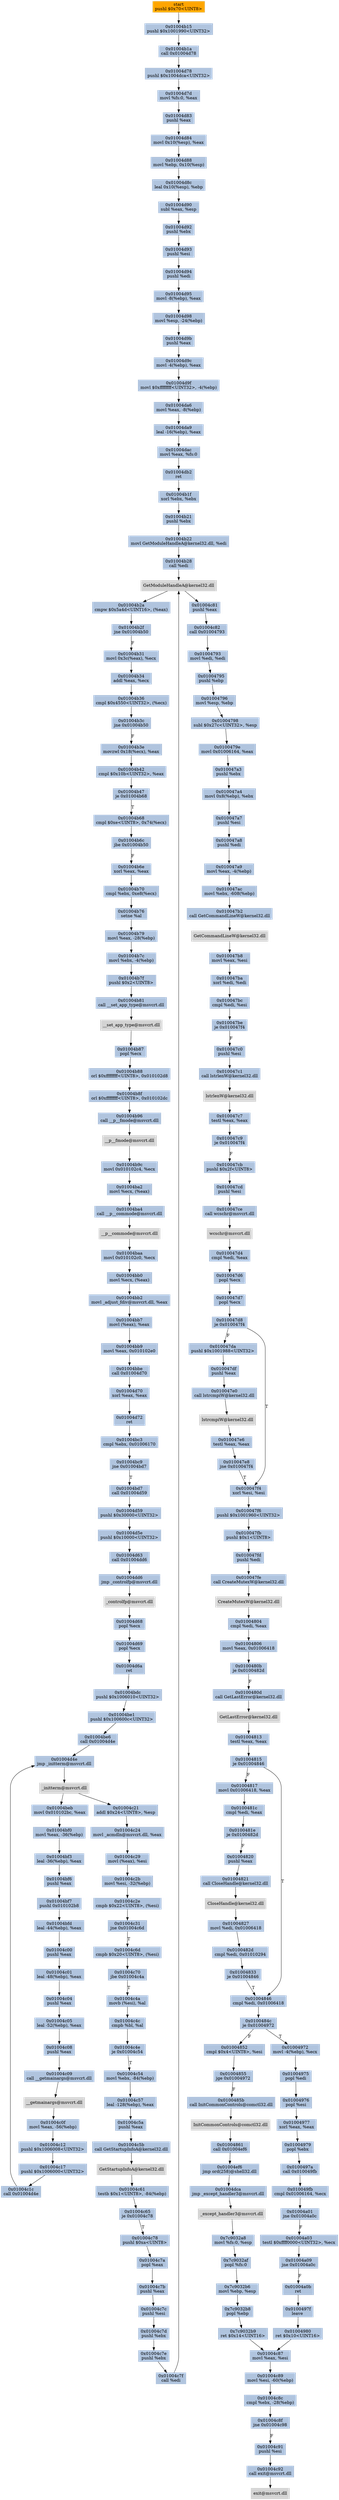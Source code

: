 digraph G {
node[shape=rectangle,style=filled,fillcolor=lightsteelblue,color=lightsteelblue]
bgcolor="transparent"
a0x01004b13pushl_0x70UINT8[label="start\npushl $0x70<UINT8>",color="lightgrey",fillcolor="orange"];
a0x01004b15pushl_0x1001990UINT32[label="0x01004b15\npushl $0x1001990<UINT32>"];
a0x01004b1acall_0x01004d78[label="0x01004b1a\ncall 0x01004d78"];
a0x01004d78pushl_0x1004dcaUINT32[label="0x01004d78\npushl $0x1004dca<UINT32>"];
a0x01004d7dmovl_fs_0_eax[label="0x01004d7d\nmovl %fs:0, %eax"];
a0x01004d83pushl_eax[label="0x01004d83\npushl %eax"];
a0x01004d84movl_0x10esp__eax[label="0x01004d84\nmovl 0x10(%esp), %eax"];
a0x01004d88movl_ebp_0x10esp_[label="0x01004d88\nmovl %ebp, 0x10(%esp)"];
a0x01004d8cleal_0x10esp__ebp[label="0x01004d8c\nleal 0x10(%esp), %ebp"];
a0x01004d90subl_eax_esp[label="0x01004d90\nsubl %eax, %esp"];
a0x01004d92pushl_ebx[label="0x01004d92\npushl %ebx"];
a0x01004d93pushl_esi[label="0x01004d93\npushl %esi"];
a0x01004d94pushl_edi[label="0x01004d94\npushl %edi"];
a0x01004d95movl__8ebp__eax[label="0x01004d95\nmovl -8(%ebp), %eax"];
a0x01004d98movl_esp__24ebp_[label="0x01004d98\nmovl %esp, -24(%ebp)"];
a0x01004d9bpushl_eax[label="0x01004d9b\npushl %eax"];
a0x01004d9cmovl__4ebp__eax[label="0x01004d9c\nmovl -4(%ebp), %eax"];
a0x01004d9fmovl_0xffffffffUINT32__4ebp_[label="0x01004d9f\nmovl $0xffffffff<UINT32>, -4(%ebp)"];
a0x01004da6movl_eax__8ebp_[label="0x01004da6\nmovl %eax, -8(%ebp)"];
a0x01004da9leal__16ebp__eax[label="0x01004da9\nleal -16(%ebp), %eax"];
a0x01004dacmovl_eax_fs_0[label="0x01004dac\nmovl %eax, %fs:0"];
a0x01004db2ret[label="0x01004db2\nret"];
a0x01004b1fxorl_ebx_ebx[label="0x01004b1f\nxorl %ebx, %ebx"];
a0x01004b21pushl_ebx[label="0x01004b21\npushl %ebx"];
a0x01004b22movl_GetModuleHandleA_kernel32_dll_edi[label="0x01004b22\nmovl GetModuleHandleA@kernel32.dll, %edi"];
a0x01004b28call_edi[label="0x01004b28\ncall %edi"];
GetModuleHandleA_kernel32_dll[label="GetModuleHandleA@kernel32.dll",color="lightgrey",fillcolor="lightgrey"];
a0x01004b2acmpw_0x5a4dUINT16_eax_[label="0x01004b2a\ncmpw $0x5a4d<UINT16>, (%eax)"];
a0x01004b2fjne_0x01004b50[label="0x01004b2f\njne 0x01004b50"];
a0x01004b31movl_0x3ceax__ecx[label="0x01004b31\nmovl 0x3c(%eax), %ecx"];
a0x01004b34addl_eax_ecx[label="0x01004b34\naddl %eax, %ecx"];
a0x01004b36cmpl_0x4550UINT32_ecx_[label="0x01004b36\ncmpl $0x4550<UINT32>, (%ecx)"];
a0x01004b3cjne_0x01004b50[label="0x01004b3c\njne 0x01004b50"];
a0x01004b3emovzwl_0x18ecx__eax[label="0x01004b3e\nmovzwl 0x18(%ecx), %eax"];
a0x01004b42cmpl_0x10bUINT32_eax[label="0x01004b42\ncmpl $0x10b<UINT32>, %eax"];
a0x01004b47je_0x01004b68[label="0x01004b47\nje 0x01004b68"];
a0x01004b68cmpl_0xeUINT8_0x74ecx_[label="0x01004b68\ncmpl $0xe<UINT8>, 0x74(%ecx)"];
a0x01004b6cjbe_0x01004b50[label="0x01004b6c\njbe 0x01004b50"];
a0x01004b6exorl_eax_eax[label="0x01004b6e\nxorl %eax, %eax"];
a0x01004b70cmpl_ebx_0xe8ecx_[label="0x01004b70\ncmpl %ebx, 0xe8(%ecx)"];
a0x01004b76setne_al[label="0x01004b76\nsetne %al"];
a0x01004b79movl_eax__28ebp_[label="0x01004b79\nmovl %eax, -28(%ebp)"];
a0x01004b7cmovl_ebx__4ebp_[label="0x01004b7c\nmovl %ebx, -4(%ebp)"];
a0x01004b7fpushl_0x2UINT8[label="0x01004b7f\npushl $0x2<UINT8>"];
a0x01004b81call___set_app_type_msvcrt_dll[label="0x01004b81\ncall __set_app_type@msvcrt.dll"];
a__set_app_type_msvcrt_dll[label="__set_app_type@msvcrt.dll",color="lightgrey",fillcolor="lightgrey"];
a0x01004b87popl_ecx[label="0x01004b87\npopl %ecx"];
a0x01004b88orl_0xffffffffUINT8_0x010102d8[label="0x01004b88\norl $0xffffffff<UINT8>, 0x010102d8"];
a0x01004b8forl_0xffffffffUINT8_0x010102dc[label="0x01004b8f\norl $0xffffffff<UINT8>, 0x010102dc"];
a0x01004b96call___p__fmode_msvcrt_dll[label="0x01004b96\ncall __p__fmode@msvcrt.dll"];
a__p__fmode_msvcrt_dll[label="__p__fmode@msvcrt.dll",color="lightgrey",fillcolor="lightgrey"];
a0x01004b9cmovl_0x010102c4_ecx[label="0x01004b9c\nmovl 0x010102c4, %ecx"];
a0x01004ba2movl_ecx_eax_[label="0x01004ba2\nmovl %ecx, (%eax)"];
a0x01004ba4call___p__commode_msvcrt_dll[label="0x01004ba4\ncall __p__commode@msvcrt.dll"];
a__p__commode_msvcrt_dll[label="__p__commode@msvcrt.dll",color="lightgrey",fillcolor="lightgrey"];
a0x01004baamovl_0x010102c0_ecx[label="0x01004baa\nmovl 0x010102c0, %ecx"];
a0x01004bb0movl_ecx_eax_[label="0x01004bb0\nmovl %ecx, (%eax)"];
a0x01004bb2movl__adjust_fdiv_msvcrt_dll_eax[label="0x01004bb2\nmovl _adjust_fdiv@msvcrt.dll, %eax"];
a0x01004bb7movl_eax__eax[label="0x01004bb7\nmovl (%eax), %eax"];
a0x01004bb9movl_eax_0x010102e0[label="0x01004bb9\nmovl %eax, 0x010102e0"];
a0x01004bbecall_0x01004d70[label="0x01004bbe\ncall 0x01004d70"];
a0x01004d70xorl_eax_eax[label="0x01004d70\nxorl %eax, %eax"];
a0x01004d72ret[label="0x01004d72\nret"];
a0x01004bc3cmpl_ebx_0x01006170[label="0x01004bc3\ncmpl %ebx, 0x01006170"];
a0x01004bc9jne_0x01004bd7[label="0x01004bc9\njne 0x01004bd7"];
a0x01004bd7call_0x01004d59[label="0x01004bd7\ncall 0x01004d59"];
a0x01004d59pushl_0x30000UINT32[label="0x01004d59\npushl $0x30000<UINT32>"];
a0x01004d5epushl_0x10000UINT32[label="0x01004d5e\npushl $0x10000<UINT32>"];
a0x01004d63call_0x01004dd6[label="0x01004d63\ncall 0x01004dd6"];
a0x01004dd6jmp__controlfp_msvcrt_dll[label="0x01004dd6\njmp _controlfp@msvcrt.dll"];
a_controlfp_msvcrt_dll[label="_controlfp@msvcrt.dll",color="lightgrey",fillcolor="lightgrey"];
a0x01004d68popl_ecx[label="0x01004d68\npopl %ecx"];
a0x01004d69popl_ecx[label="0x01004d69\npopl %ecx"];
a0x01004d6aret[label="0x01004d6a\nret"];
a0x01004bdcpushl_0x1006010UINT32[label="0x01004bdc\npushl $0x1006010<UINT32>"];
a0x01004be1pushl_0x100600cUINT32[label="0x01004be1\npushl $0x100600c<UINT32>"];
a0x01004be6call_0x01004d4e[label="0x01004be6\ncall 0x01004d4e"];
a0x01004d4ejmp__initterm_msvcrt_dll[label="0x01004d4e\njmp _initterm@msvcrt.dll"];
a_initterm_msvcrt_dll[label="_initterm@msvcrt.dll",color="lightgrey",fillcolor="lightgrey"];
a0x01004bebmovl_0x010102bc_eax[label="0x01004beb\nmovl 0x010102bc, %eax"];
a0x01004bf0movl_eax__36ebp_[label="0x01004bf0\nmovl %eax, -36(%ebp)"];
a0x01004bf3leal__36ebp__eax[label="0x01004bf3\nleal -36(%ebp), %eax"];
a0x01004bf6pushl_eax[label="0x01004bf6\npushl %eax"];
a0x01004bf7pushl_0x010102b8[label="0x01004bf7\npushl 0x010102b8"];
a0x01004bfdleal__44ebp__eax[label="0x01004bfd\nleal -44(%ebp), %eax"];
a0x01004c00pushl_eax[label="0x01004c00\npushl %eax"];
a0x01004c01leal__48ebp__eax[label="0x01004c01\nleal -48(%ebp), %eax"];
a0x01004c04pushl_eax[label="0x01004c04\npushl %eax"];
a0x01004c05leal__52ebp__eax[label="0x01004c05\nleal -52(%ebp), %eax"];
a0x01004c08pushl_eax[label="0x01004c08\npushl %eax"];
a0x01004c09call___getmainargs_msvcrt_dll[label="0x01004c09\ncall __getmainargs@msvcrt.dll"];
a__getmainargs_msvcrt_dll[label="__getmainargs@msvcrt.dll",color="lightgrey",fillcolor="lightgrey"];
a0x01004c0fmovl_eax__56ebp_[label="0x01004c0f\nmovl %eax, -56(%ebp)"];
a0x01004c12pushl_0x1006008UINT32[label="0x01004c12\npushl $0x1006008<UINT32>"];
a0x01004c17pushl_0x1006000UINT32[label="0x01004c17\npushl $0x1006000<UINT32>"];
a0x01004c1ccall_0x01004d4e[label="0x01004c1c\ncall 0x01004d4e"];
a0x01004c21addl_0x24UINT8_esp[label="0x01004c21\naddl $0x24<UINT8>, %esp"];
a0x01004c24movl__acmdln_msvcrt_dll_eax[label="0x01004c24\nmovl _acmdln@msvcrt.dll, %eax"];
a0x01004c29movl_eax__esi[label="0x01004c29\nmovl (%eax), %esi"];
a0x01004c2bmovl_esi__32ebp_[label="0x01004c2b\nmovl %esi, -32(%ebp)"];
a0x01004c2ecmpb_0x22UINT8_esi_[label="0x01004c2e\ncmpb $0x22<UINT8>, (%esi)"];
a0x01004c31jne_0x01004c6d[label="0x01004c31\njne 0x01004c6d"];
a0x01004c6dcmpb_0x20UINT8_esi_[label="0x01004c6d\ncmpb $0x20<UINT8>, (%esi)"];
a0x01004c70jbe_0x01004c4a[label="0x01004c70\njbe 0x01004c4a"];
a0x01004c4amovb_esi__al[label="0x01004c4a\nmovb (%esi), %al"];
a0x01004c4ccmpb_bl_al[label="0x01004c4c\ncmpb %bl, %al"];
a0x01004c4eje_0x01004c54[label="0x01004c4e\nje 0x01004c54"];
a0x01004c54movl_ebx__84ebp_[label="0x01004c54\nmovl %ebx, -84(%ebp)"];
a0x01004c57leal__128ebp__eax[label="0x01004c57\nleal -128(%ebp), %eax"];
a0x01004c5apushl_eax[label="0x01004c5a\npushl %eax"];
a0x01004c5bcall_GetStartupInfoA_kernel32_dll[label="0x01004c5b\ncall GetStartupInfoA@kernel32.dll"];
GetStartupInfoA_kernel32_dll[label="GetStartupInfoA@kernel32.dll",color="lightgrey",fillcolor="lightgrey"];
a0x01004c61testb_0x1UINT8__84ebp_[label="0x01004c61\ntestb $0x1<UINT8>, -84(%ebp)"];
a0x01004c65je_0x01004c78[label="0x01004c65\nje 0x01004c78"];
a0x01004c78pushl_0xaUINT8[label="0x01004c78\npushl $0xa<UINT8>"];
a0x01004c7apopl_eax[label="0x01004c7a\npopl %eax"];
a0x01004c7bpushl_eax[label="0x01004c7b\npushl %eax"];
a0x01004c7cpushl_esi[label="0x01004c7c\npushl %esi"];
a0x01004c7dpushl_ebx[label="0x01004c7d\npushl %ebx"];
a0x01004c7epushl_ebx[label="0x01004c7e\npushl %ebx"];
a0x01004c7fcall_edi[label="0x01004c7f\ncall %edi"];
a0x01004c81pushl_eax[label="0x01004c81\npushl %eax"];
a0x01004c82call_0x01004793[label="0x01004c82\ncall 0x01004793"];
a0x01004793movl_edi_edi[label="0x01004793\nmovl %edi, %edi"];
a0x01004795pushl_ebp[label="0x01004795\npushl %ebp"];
a0x01004796movl_esp_ebp[label="0x01004796\nmovl %esp, %ebp"];
a0x01004798subl_0x27cUINT32_esp[label="0x01004798\nsubl $0x27c<UINT32>, %esp"];
a0x0100479emovl_0x01006164_eax[label="0x0100479e\nmovl 0x01006164, %eax"];
a0x010047a3pushl_ebx[label="0x010047a3\npushl %ebx"];
a0x010047a4movl_0x8ebp__ebx[label="0x010047a4\nmovl 0x8(%ebp), %ebx"];
a0x010047a7pushl_esi[label="0x010047a7\npushl %esi"];
a0x010047a8pushl_edi[label="0x010047a8\npushl %edi"];
a0x010047a9movl_eax__4ebp_[label="0x010047a9\nmovl %eax, -4(%ebp)"];
a0x010047acmovl_ebx__608ebp_[label="0x010047ac\nmovl %ebx, -608(%ebp)"];
a0x010047b2call_GetCommandLineW_kernel32_dll[label="0x010047b2\ncall GetCommandLineW@kernel32.dll"];
GetCommandLineW_kernel32_dll[label="GetCommandLineW@kernel32.dll",color="lightgrey",fillcolor="lightgrey"];
a0x010047b8movl_eax_esi[label="0x010047b8\nmovl %eax, %esi"];
a0x010047baxorl_edi_edi[label="0x010047ba\nxorl %edi, %edi"];
a0x010047bccmpl_edi_esi[label="0x010047bc\ncmpl %edi, %esi"];
a0x010047beje_0x010047f4[label="0x010047be\nje 0x010047f4"];
a0x010047c0pushl_esi[label="0x010047c0\npushl %esi"];
a0x010047c1call_lstrlenW_kernel32_dll[label="0x010047c1\ncall lstrlenW@kernel32.dll"];
lstrlenW_kernel32_dll[label="lstrlenW@kernel32.dll",color="lightgrey",fillcolor="lightgrey"];
a0x010047c7testl_eax_eax[label="0x010047c7\ntestl %eax, %eax"];
a0x010047c9je_0x010047f4[label="0x010047c9\nje 0x010047f4"];
a0x010047cbpushl_0x2fUINT8[label="0x010047cb\npushl $0x2f<UINT8>"];
a0x010047cdpushl_esi[label="0x010047cd\npushl %esi"];
a0x010047cecall_wcschr_msvcrt_dll[label="0x010047ce\ncall wcschr@msvcrt.dll"];
wcschr_msvcrt_dll[label="wcschr@msvcrt.dll",color="lightgrey",fillcolor="lightgrey"];
a0x010047d4cmpl_edi_eax[label="0x010047d4\ncmpl %edi, %eax"];
a0x010047d6popl_ecx[label="0x010047d6\npopl %ecx"];
a0x010047d7popl_ecx[label="0x010047d7\npopl %ecx"];
a0x010047d8je_0x010047f4[label="0x010047d8\nje 0x010047f4"];
a0x010047dapushl_0x1001988UINT32[label="0x010047da\npushl $0x1001988<UINT32>"];
a0x010047f4xorl_esi_esi[label="0x010047f4\nxorl %esi, %esi"];
a0x010047f6pushl_0x1001960UINT32[label="0x010047f6\npushl $0x1001960<UINT32>"];
a0x010047fbpushl_0x1UINT8[label="0x010047fb\npushl $0x1<UINT8>"];
a0x010047fdpushl_edi[label="0x010047fd\npushl %edi"];
a0x010047fecall_CreateMutexW_kernel32_dll[label="0x010047fe\ncall CreateMutexW@kernel32.dll"];
CreateMutexW_kernel32_dll[label="CreateMutexW@kernel32.dll",color="lightgrey",fillcolor="lightgrey"];
a0x01004804cmpl_edi_eax[label="0x01004804\ncmpl %edi, %eax"];
a0x01004806movl_eax_0x01006418[label="0x01004806\nmovl %eax, 0x01006418"];
a0x0100480bje_0x0100482d[label="0x0100480b\nje 0x0100482d"];
a0x0100480dcall_GetLastError_kernel32_dll[label="0x0100480d\ncall GetLastError@kernel32.dll"];
GetLastError_kernel32_dll[label="GetLastError@kernel32.dll",color="lightgrey",fillcolor="lightgrey"];
a0x01004813testl_eax_eax[label="0x01004813\ntestl %eax, %eax"];
a0x01004815je_0x01004846[label="0x01004815\nje 0x01004846"];
a0x01004846cmpl_edi_0x01006418[label="0x01004846\ncmpl %edi, 0x01006418"];
a0x0100484cje_0x01004972[label="0x0100484c\nje 0x01004972"];
a0x01004852cmpl_0x4UINT8_esi[label="0x01004852\ncmpl $0x4<UINT8>, %esi"];
a0x01004855jge_0x01004972[label="0x01004855\njge 0x01004972"];
a0x0100485bcall_InitCommonControls_comctl32_dll[label="0x0100485b\ncall InitCommonControls@comctl32.dll"];
InitCommonControls_comctl32_dll[label="InitCommonControls@comctl32.dll",color="lightgrey",fillcolor="lightgrey"];
a0x01004861call_0x01004ef6[label="0x01004861\ncall 0x01004ef6"];
a0x01004ef6jmp_ord258__shell32_dll[label="0x01004ef6\njmp ord(258)@shell32.dll"];
a0x01004dcajmp__except_handler3_msvcrt_dll[label="0x01004dca\njmp _except_handler3@msvcrt.dll"];
a_except_handler3_msvcrt_dll[label="_except_handler3@msvcrt.dll",color="lightgrey",fillcolor="lightgrey"];
a0x7c9032a8movl_fs_0_esp[label="0x7c9032a8\nmovl %fs:0, %esp"];
a0x7c9032afpopl_fs_0[label="0x7c9032af\npopl %fs:0"];
a0x7c9032b6movl_ebp_esp[label="0x7c9032b6\nmovl %ebp, %esp"];
a0x7c9032b8popl_ebp[label="0x7c9032b8\npopl %ebp"];
a0x7c9032b9ret_0x14UINT16[label="0x7c9032b9\nret $0x14<UINT16>"];
a0x01004c87movl_eax_esi[label="0x01004c87\nmovl %eax, %esi"];
a0x01004c89movl_esi__60ebp_[label="0x01004c89\nmovl %esi, -60(%ebp)"];
a0x01004c8ccmpl_ebx__28ebp_[label="0x01004c8c\ncmpl %ebx, -28(%ebp)"];
a0x01004c8fjne_0x01004c98[label="0x01004c8f\njne 0x01004c98"];
a0x01004c91pushl_esi[label="0x01004c91\npushl %esi"];
a0x01004c92call_exit_msvcrt_dll[label="0x01004c92\ncall exit@msvcrt.dll"];
exit_msvcrt_dll[label="exit@msvcrt.dll",color="lightgrey",fillcolor="lightgrey"];
a0x010047dfpushl_eax[label="0x010047df\npushl %eax"];
a0x010047e0call_lstrcmpiW_kernel32_dll[label="0x010047e0\ncall lstrcmpiW@kernel32.dll"];
lstrcmpiW_kernel32_dll[label="lstrcmpiW@kernel32.dll",color="lightgrey",fillcolor="lightgrey"];
a0x010047e6testl_eax_eax[label="0x010047e6\ntestl %eax, %eax"];
a0x010047e8jne_0x010047f4[label="0x010047e8\njne 0x010047f4"];
a0x01004817movl_0x01006418_eax[label="0x01004817\nmovl 0x01006418, %eax"];
a0x0100481ccmpl_edi_eax[label="0x0100481c\ncmpl %edi, %eax"];
a0x0100481eje_0x0100482d[label="0x0100481e\nje 0x0100482d"];
a0x01004820pushl_eax[label="0x01004820\npushl %eax"];
a0x01004821call_CloseHandle_kernel32_dll[label="0x01004821\ncall CloseHandle@kernel32.dll"];
CloseHandle_kernel32_dll[label="CloseHandle@kernel32.dll",color="lightgrey",fillcolor="lightgrey"];
a0x01004827movl_edi_0x01006418[label="0x01004827\nmovl %edi, 0x01006418"];
a0x0100482dcmpl_edi_0x01010294[label="0x0100482d\ncmpl %edi, 0x01010294"];
a0x01004833je_0x01004846[label="0x01004833\nje 0x01004846"];
a0x01004972movl__4ebp__ecx[label="0x01004972\nmovl -4(%ebp), %ecx"];
a0x01004975popl_edi[label="0x01004975\npopl %edi"];
a0x01004976popl_esi[label="0x01004976\npopl %esi"];
a0x01004977xorl_eax_eax[label="0x01004977\nxorl %eax, %eax"];
a0x01004979popl_ebx[label="0x01004979\npopl %ebx"];
a0x0100497acall_0x010049fb[label="0x0100497a\ncall 0x010049fb"];
a0x010049fbcmpl_0x01006164_ecx[label="0x010049fb\ncmpl 0x01006164, %ecx"];
a0x01004a01jne_0x01004a0c[label="0x01004a01\njne 0x01004a0c"];
a0x01004a03testl_0xffff0000UINT32_ecx[label="0x01004a03\ntestl $0xffff0000<UINT32>, %ecx"];
a0x01004a09jne_0x01004a0c[label="0x01004a09\njne 0x01004a0c"];
a0x01004a0bret[label="0x01004a0b\nret"];
a0x0100497fleave_[label="0x0100497f\nleave "];
a0x01004980ret_0x10UINT16[label="0x01004980\nret $0x10<UINT16>"];
a0x01004b13pushl_0x70UINT8 -> a0x01004b15pushl_0x1001990UINT32 [color="#000000"];
a0x01004b15pushl_0x1001990UINT32 -> a0x01004b1acall_0x01004d78 [color="#000000"];
a0x01004b1acall_0x01004d78 -> a0x01004d78pushl_0x1004dcaUINT32 [color="#000000"];
a0x01004d78pushl_0x1004dcaUINT32 -> a0x01004d7dmovl_fs_0_eax [color="#000000"];
a0x01004d7dmovl_fs_0_eax -> a0x01004d83pushl_eax [color="#000000"];
a0x01004d83pushl_eax -> a0x01004d84movl_0x10esp__eax [color="#000000"];
a0x01004d84movl_0x10esp__eax -> a0x01004d88movl_ebp_0x10esp_ [color="#000000"];
a0x01004d88movl_ebp_0x10esp_ -> a0x01004d8cleal_0x10esp__ebp [color="#000000"];
a0x01004d8cleal_0x10esp__ebp -> a0x01004d90subl_eax_esp [color="#000000"];
a0x01004d90subl_eax_esp -> a0x01004d92pushl_ebx [color="#000000"];
a0x01004d92pushl_ebx -> a0x01004d93pushl_esi [color="#000000"];
a0x01004d93pushl_esi -> a0x01004d94pushl_edi [color="#000000"];
a0x01004d94pushl_edi -> a0x01004d95movl__8ebp__eax [color="#000000"];
a0x01004d95movl__8ebp__eax -> a0x01004d98movl_esp__24ebp_ [color="#000000"];
a0x01004d98movl_esp__24ebp_ -> a0x01004d9bpushl_eax [color="#000000"];
a0x01004d9bpushl_eax -> a0x01004d9cmovl__4ebp__eax [color="#000000"];
a0x01004d9cmovl__4ebp__eax -> a0x01004d9fmovl_0xffffffffUINT32__4ebp_ [color="#000000"];
a0x01004d9fmovl_0xffffffffUINT32__4ebp_ -> a0x01004da6movl_eax__8ebp_ [color="#000000"];
a0x01004da6movl_eax__8ebp_ -> a0x01004da9leal__16ebp__eax [color="#000000"];
a0x01004da9leal__16ebp__eax -> a0x01004dacmovl_eax_fs_0 [color="#000000"];
a0x01004dacmovl_eax_fs_0 -> a0x01004db2ret [color="#000000"];
a0x01004db2ret -> a0x01004b1fxorl_ebx_ebx [color="#000000"];
a0x01004b1fxorl_ebx_ebx -> a0x01004b21pushl_ebx [color="#000000"];
a0x01004b21pushl_ebx -> a0x01004b22movl_GetModuleHandleA_kernel32_dll_edi [color="#000000"];
a0x01004b22movl_GetModuleHandleA_kernel32_dll_edi -> a0x01004b28call_edi [color="#000000"];
a0x01004b28call_edi -> GetModuleHandleA_kernel32_dll [color="#000000"];
GetModuleHandleA_kernel32_dll -> a0x01004b2acmpw_0x5a4dUINT16_eax_ [color="#000000"];
a0x01004b2acmpw_0x5a4dUINT16_eax_ -> a0x01004b2fjne_0x01004b50 [color="#000000"];
a0x01004b2fjne_0x01004b50 -> a0x01004b31movl_0x3ceax__ecx [color="#000000",label="F"];
a0x01004b31movl_0x3ceax__ecx -> a0x01004b34addl_eax_ecx [color="#000000"];
a0x01004b34addl_eax_ecx -> a0x01004b36cmpl_0x4550UINT32_ecx_ [color="#000000"];
a0x01004b36cmpl_0x4550UINT32_ecx_ -> a0x01004b3cjne_0x01004b50 [color="#000000"];
a0x01004b3cjne_0x01004b50 -> a0x01004b3emovzwl_0x18ecx__eax [color="#000000",label="F"];
a0x01004b3emovzwl_0x18ecx__eax -> a0x01004b42cmpl_0x10bUINT32_eax [color="#000000"];
a0x01004b42cmpl_0x10bUINT32_eax -> a0x01004b47je_0x01004b68 [color="#000000"];
a0x01004b47je_0x01004b68 -> a0x01004b68cmpl_0xeUINT8_0x74ecx_ [color="#000000",label="T"];
a0x01004b68cmpl_0xeUINT8_0x74ecx_ -> a0x01004b6cjbe_0x01004b50 [color="#000000"];
a0x01004b6cjbe_0x01004b50 -> a0x01004b6exorl_eax_eax [color="#000000",label="F"];
a0x01004b6exorl_eax_eax -> a0x01004b70cmpl_ebx_0xe8ecx_ [color="#000000"];
a0x01004b70cmpl_ebx_0xe8ecx_ -> a0x01004b76setne_al [color="#000000"];
a0x01004b76setne_al -> a0x01004b79movl_eax__28ebp_ [color="#000000"];
a0x01004b79movl_eax__28ebp_ -> a0x01004b7cmovl_ebx__4ebp_ [color="#000000"];
a0x01004b7cmovl_ebx__4ebp_ -> a0x01004b7fpushl_0x2UINT8 [color="#000000"];
a0x01004b7fpushl_0x2UINT8 -> a0x01004b81call___set_app_type_msvcrt_dll [color="#000000"];
a0x01004b81call___set_app_type_msvcrt_dll -> a__set_app_type_msvcrt_dll [color="#000000"];
a__set_app_type_msvcrt_dll -> a0x01004b87popl_ecx [color="#000000"];
a0x01004b87popl_ecx -> a0x01004b88orl_0xffffffffUINT8_0x010102d8 [color="#000000"];
a0x01004b88orl_0xffffffffUINT8_0x010102d8 -> a0x01004b8forl_0xffffffffUINT8_0x010102dc [color="#000000"];
a0x01004b8forl_0xffffffffUINT8_0x010102dc -> a0x01004b96call___p__fmode_msvcrt_dll [color="#000000"];
a0x01004b96call___p__fmode_msvcrt_dll -> a__p__fmode_msvcrt_dll [color="#000000"];
a__p__fmode_msvcrt_dll -> a0x01004b9cmovl_0x010102c4_ecx [color="#000000"];
a0x01004b9cmovl_0x010102c4_ecx -> a0x01004ba2movl_ecx_eax_ [color="#000000"];
a0x01004ba2movl_ecx_eax_ -> a0x01004ba4call___p__commode_msvcrt_dll [color="#000000"];
a0x01004ba4call___p__commode_msvcrt_dll -> a__p__commode_msvcrt_dll [color="#000000"];
a__p__commode_msvcrt_dll -> a0x01004baamovl_0x010102c0_ecx [color="#000000"];
a0x01004baamovl_0x010102c0_ecx -> a0x01004bb0movl_ecx_eax_ [color="#000000"];
a0x01004bb0movl_ecx_eax_ -> a0x01004bb2movl__adjust_fdiv_msvcrt_dll_eax [color="#000000"];
a0x01004bb2movl__adjust_fdiv_msvcrt_dll_eax -> a0x01004bb7movl_eax__eax [color="#000000"];
a0x01004bb7movl_eax__eax -> a0x01004bb9movl_eax_0x010102e0 [color="#000000"];
a0x01004bb9movl_eax_0x010102e0 -> a0x01004bbecall_0x01004d70 [color="#000000"];
a0x01004bbecall_0x01004d70 -> a0x01004d70xorl_eax_eax [color="#000000"];
a0x01004d70xorl_eax_eax -> a0x01004d72ret [color="#000000"];
a0x01004d72ret -> a0x01004bc3cmpl_ebx_0x01006170 [color="#000000"];
a0x01004bc3cmpl_ebx_0x01006170 -> a0x01004bc9jne_0x01004bd7 [color="#000000"];
a0x01004bc9jne_0x01004bd7 -> a0x01004bd7call_0x01004d59 [color="#000000",label="T"];
a0x01004bd7call_0x01004d59 -> a0x01004d59pushl_0x30000UINT32 [color="#000000"];
a0x01004d59pushl_0x30000UINT32 -> a0x01004d5epushl_0x10000UINT32 [color="#000000"];
a0x01004d5epushl_0x10000UINT32 -> a0x01004d63call_0x01004dd6 [color="#000000"];
a0x01004d63call_0x01004dd6 -> a0x01004dd6jmp__controlfp_msvcrt_dll [color="#000000"];
a0x01004dd6jmp__controlfp_msvcrt_dll -> a_controlfp_msvcrt_dll [color="#000000"];
a_controlfp_msvcrt_dll -> a0x01004d68popl_ecx [color="#000000"];
a0x01004d68popl_ecx -> a0x01004d69popl_ecx [color="#000000"];
a0x01004d69popl_ecx -> a0x01004d6aret [color="#000000"];
a0x01004d6aret -> a0x01004bdcpushl_0x1006010UINT32 [color="#000000"];
a0x01004bdcpushl_0x1006010UINT32 -> a0x01004be1pushl_0x100600cUINT32 [color="#000000"];
a0x01004be1pushl_0x100600cUINT32 -> a0x01004be6call_0x01004d4e [color="#000000"];
a0x01004be6call_0x01004d4e -> a0x01004d4ejmp__initterm_msvcrt_dll [color="#000000"];
a0x01004d4ejmp__initterm_msvcrt_dll -> a_initterm_msvcrt_dll [color="#000000"];
a_initterm_msvcrt_dll -> a0x01004bebmovl_0x010102bc_eax [color="#000000"];
a0x01004bebmovl_0x010102bc_eax -> a0x01004bf0movl_eax__36ebp_ [color="#000000"];
a0x01004bf0movl_eax__36ebp_ -> a0x01004bf3leal__36ebp__eax [color="#000000"];
a0x01004bf3leal__36ebp__eax -> a0x01004bf6pushl_eax [color="#000000"];
a0x01004bf6pushl_eax -> a0x01004bf7pushl_0x010102b8 [color="#000000"];
a0x01004bf7pushl_0x010102b8 -> a0x01004bfdleal__44ebp__eax [color="#000000"];
a0x01004bfdleal__44ebp__eax -> a0x01004c00pushl_eax [color="#000000"];
a0x01004c00pushl_eax -> a0x01004c01leal__48ebp__eax [color="#000000"];
a0x01004c01leal__48ebp__eax -> a0x01004c04pushl_eax [color="#000000"];
a0x01004c04pushl_eax -> a0x01004c05leal__52ebp__eax [color="#000000"];
a0x01004c05leal__52ebp__eax -> a0x01004c08pushl_eax [color="#000000"];
a0x01004c08pushl_eax -> a0x01004c09call___getmainargs_msvcrt_dll [color="#000000"];
a0x01004c09call___getmainargs_msvcrt_dll -> a__getmainargs_msvcrt_dll [color="#000000"];
a__getmainargs_msvcrt_dll -> a0x01004c0fmovl_eax__56ebp_ [color="#000000"];
a0x01004c0fmovl_eax__56ebp_ -> a0x01004c12pushl_0x1006008UINT32 [color="#000000"];
a0x01004c12pushl_0x1006008UINT32 -> a0x01004c17pushl_0x1006000UINT32 [color="#000000"];
a0x01004c17pushl_0x1006000UINT32 -> a0x01004c1ccall_0x01004d4e [color="#000000"];
a0x01004c1ccall_0x01004d4e -> a0x01004d4ejmp__initterm_msvcrt_dll [color="#000000"];
a_initterm_msvcrt_dll -> a0x01004c21addl_0x24UINT8_esp [color="#000000"];
a0x01004c21addl_0x24UINT8_esp -> a0x01004c24movl__acmdln_msvcrt_dll_eax [color="#000000"];
a0x01004c24movl__acmdln_msvcrt_dll_eax -> a0x01004c29movl_eax__esi [color="#000000"];
a0x01004c29movl_eax__esi -> a0x01004c2bmovl_esi__32ebp_ [color="#000000"];
a0x01004c2bmovl_esi__32ebp_ -> a0x01004c2ecmpb_0x22UINT8_esi_ [color="#000000"];
a0x01004c2ecmpb_0x22UINT8_esi_ -> a0x01004c31jne_0x01004c6d [color="#000000"];
a0x01004c31jne_0x01004c6d -> a0x01004c6dcmpb_0x20UINT8_esi_ [color="#000000",label="T"];
a0x01004c6dcmpb_0x20UINT8_esi_ -> a0x01004c70jbe_0x01004c4a [color="#000000"];
a0x01004c70jbe_0x01004c4a -> a0x01004c4amovb_esi__al [color="#000000",label="T"];
a0x01004c4amovb_esi__al -> a0x01004c4ccmpb_bl_al [color="#000000"];
a0x01004c4ccmpb_bl_al -> a0x01004c4eje_0x01004c54 [color="#000000"];
a0x01004c4eje_0x01004c54 -> a0x01004c54movl_ebx__84ebp_ [color="#000000",label="T"];
a0x01004c54movl_ebx__84ebp_ -> a0x01004c57leal__128ebp__eax [color="#000000"];
a0x01004c57leal__128ebp__eax -> a0x01004c5apushl_eax [color="#000000"];
a0x01004c5apushl_eax -> a0x01004c5bcall_GetStartupInfoA_kernel32_dll [color="#000000"];
a0x01004c5bcall_GetStartupInfoA_kernel32_dll -> GetStartupInfoA_kernel32_dll [color="#000000"];
GetStartupInfoA_kernel32_dll -> a0x01004c61testb_0x1UINT8__84ebp_ [color="#000000"];
a0x01004c61testb_0x1UINT8__84ebp_ -> a0x01004c65je_0x01004c78 [color="#000000"];
a0x01004c65je_0x01004c78 -> a0x01004c78pushl_0xaUINT8 [color="#000000",label="T"];
a0x01004c78pushl_0xaUINT8 -> a0x01004c7apopl_eax [color="#000000"];
a0x01004c7apopl_eax -> a0x01004c7bpushl_eax [color="#000000"];
a0x01004c7bpushl_eax -> a0x01004c7cpushl_esi [color="#000000"];
a0x01004c7cpushl_esi -> a0x01004c7dpushl_ebx [color="#000000"];
a0x01004c7dpushl_ebx -> a0x01004c7epushl_ebx [color="#000000"];
a0x01004c7epushl_ebx -> a0x01004c7fcall_edi [color="#000000"];
a0x01004c7fcall_edi -> GetModuleHandleA_kernel32_dll [color="#000000"];
GetModuleHandleA_kernel32_dll -> a0x01004c81pushl_eax [color="#000000"];
a0x01004c81pushl_eax -> a0x01004c82call_0x01004793 [color="#000000"];
a0x01004c82call_0x01004793 -> a0x01004793movl_edi_edi [color="#000000"];
a0x01004793movl_edi_edi -> a0x01004795pushl_ebp [color="#000000"];
a0x01004795pushl_ebp -> a0x01004796movl_esp_ebp [color="#000000"];
a0x01004796movl_esp_ebp -> a0x01004798subl_0x27cUINT32_esp [color="#000000"];
a0x01004798subl_0x27cUINT32_esp -> a0x0100479emovl_0x01006164_eax [color="#000000"];
a0x0100479emovl_0x01006164_eax -> a0x010047a3pushl_ebx [color="#000000"];
a0x010047a3pushl_ebx -> a0x010047a4movl_0x8ebp__ebx [color="#000000"];
a0x010047a4movl_0x8ebp__ebx -> a0x010047a7pushl_esi [color="#000000"];
a0x010047a7pushl_esi -> a0x010047a8pushl_edi [color="#000000"];
a0x010047a8pushl_edi -> a0x010047a9movl_eax__4ebp_ [color="#000000"];
a0x010047a9movl_eax__4ebp_ -> a0x010047acmovl_ebx__608ebp_ [color="#000000"];
a0x010047acmovl_ebx__608ebp_ -> a0x010047b2call_GetCommandLineW_kernel32_dll [color="#000000"];
a0x010047b2call_GetCommandLineW_kernel32_dll -> GetCommandLineW_kernel32_dll [color="#000000"];
GetCommandLineW_kernel32_dll -> a0x010047b8movl_eax_esi [color="#000000"];
a0x010047b8movl_eax_esi -> a0x010047baxorl_edi_edi [color="#000000"];
a0x010047baxorl_edi_edi -> a0x010047bccmpl_edi_esi [color="#000000"];
a0x010047bccmpl_edi_esi -> a0x010047beje_0x010047f4 [color="#000000"];
a0x010047beje_0x010047f4 -> a0x010047c0pushl_esi [color="#000000",label="F"];
a0x010047c0pushl_esi -> a0x010047c1call_lstrlenW_kernel32_dll [color="#000000"];
a0x010047c1call_lstrlenW_kernel32_dll -> lstrlenW_kernel32_dll [color="#000000"];
lstrlenW_kernel32_dll -> a0x010047c7testl_eax_eax [color="#000000"];
a0x010047c7testl_eax_eax -> a0x010047c9je_0x010047f4 [color="#000000"];
a0x010047c9je_0x010047f4 -> a0x010047cbpushl_0x2fUINT8 [color="#000000",label="F"];
a0x010047cbpushl_0x2fUINT8 -> a0x010047cdpushl_esi [color="#000000"];
a0x010047cdpushl_esi -> a0x010047cecall_wcschr_msvcrt_dll [color="#000000"];
a0x010047cecall_wcschr_msvcrt_dll -> wcschr_msvcrt_dll [color="#000000"];
wcschr_msvcrt_dll -> a0x010047d4cmpl_edi_eax [color="#000000"];
a0x010047d4cmpl_edi_eax -> a0x010047d6popl_ecx [color="#000000"];
a0x010047d6popl_ecx -> a0x010047d7popl_ecx [color="#000000"];
a0x010047d7popl_ecx -> a0x010047d8je_0x010047f4 [color="#000000"];
a0x010047d8je_0x010047f4 -> a0x010047dapushl_0x1001988UINT32 [color="#000000",label="F"];
a0x010047d8je_0x010047f4 -> a0x010047f4xorl_esi_esi [color="#000000",label="T"];
a0x010047f4xorl_esi_esi -> a0x010047f6pushl_0x1001960UINT32 [color="#000000"];
a0x010047f6pushl_0x1001960UINT32 -> a0x010047fbpushl_0x1UINT8 [color="#000000"];
a0x010047fbpushl_0x1UINT8 -> a0x010047fdpushl_edi [color="#000000"];
a0x010047fdpushl_edi -> a0x010047fecall_CreateMutexW_kernel32_dll [color="#000000"];
a0x010047fecall_CreateMutexW_kernel32_dll -> CreateMutexW_kernel32_dll [color="#000000"];
CreateMutexW_kernel32_dll -> a0x01004804cmpl_edi_eax [color="#000000"];
a0x01004804cmpl_edi_eax -> a0x01004806movl_eax_0x01006418 [color="#000000"];
a0x01004806movl_eax_0x01006418 -> a0x0100480bje_0x0100482d [color="#000000"];
a0x0100480bje_0x0100482d -> a0x0100480dcall_GetLastError_kernel32_dll [color="#000000",label="F"];
a0x0100480dcall_GetLastError_kernel32_dll -> GetLastError_kernel32_dll [color="#000000"];
GetLastError_kernel32_dll -> a0x01004813testl_eax_eax [color="#000000"];
a0x01004813testl_eax_eax -> a0x01004815je_0x01004846 [color="#000000"];
a0x01004815je_0x01004846 -> a0x01004846cmpl_edi_0x01006418 [color="#000000",label="T"];
a0x01004846cmpl_edi_0x01006418 -> a0x0100484cje_0x01004972 [color="#000000"];
a0x0100484cje_0x01004972 -> a0x01004852cmpl_0x4UINT8_esi [color="#000000",label="F"];
a0x01004852cmpl_0x4UINT8_esi -> a0x01004855jge_0x01004972 [color="#000000"];
a0x01004855jge_0x01004972 -> a0x0100485bcall_InitCommonControls_comctl32_dll [color="#000000",label="F"];
a0x0100485bcall_InitCommonControls_comctl32_dll -> InitCommonControls_comctl32_dll [color="#000000"];
InitCommonControls_comctl32_dll -> a0x01004861call_0x01004ef6 [color="#000000"];
a0x01004861call_0x01004ef6 -> a0x01004ef6jmp_ord258__shell32_dll [color="#000000"];
a0x01004ef6jmp_ord258__shell32_dll -> a0x01004dcajmp__except_handler3_msvcrt_dll [color="#000000"];
a0x01004dcajmp__except_handler3_msvcrt_dll -> a_except_handler3_msvcrt_dll [color="#000000"];
a_except_handler3_msvcrt_dll -> a0x7c9032a8movl_fs_0_esp [color="#000000"];
a0x7c9032a8movl_fs_0_esp -> a0x7c9032afpopl_fs_0 [color="#000000"];
a0x7c9032afpopl_fs_0 -> a0x7c9032b6movl_ebp_esp [color="#000000"];
a0x7c9032b6movl_ebp_esp -> a0x7c9032b8popl_ebp [color="#000000"];
a0x7c9032b8popl_ebp -> a0x7c9032b9ret_0x14UINT16 [color="#000000"];
a0x7c9032b9ret_0x14UINT16 -> a0x01004c87movl_eax_esi [color="#000000"];
a0x01004c87movl_eax_esi -> a0x01004c89movl_esi__60ebp_ [color="#000000"];
a0x01004c89movl_esi__60ebp_ -> a0x01004c8ccmpl_ebx__28ebp_ [color="#000000"];
a0x01004c8ccmpl_ebx__28ebp_ -> a0x01004c8fjne_0x01004c98 [color="#000000"];
a0x01004c8fjne_0x01004c98 -> a0x01004c91pushl_esi [color="#000000",label="F"];
a0x01004c91pushl_esi -> a0x01004c92call_exit_msvcrt_dll [color="#000000"];
a0x01004c92call_exit_msvcrt_dll -> exit_msvcrt_dll [color="#000000"];
a0x010047dapushl_0x1001988UINT32 -> a0x010047dfpushl_eax [color="#000000"];
a0x010047dfpushl_eax -> a0x010047e0call_lstrcmpiW_kernel32_dll [color="#000000"];
a0x010047e0call_lstrcmpiW_kernel32_dll -> lstrcmpiW_kernel32_dll [color="#000000"];
lstrcmpiW_kernel32_dll -> a0x010047e6testl_eax_eax [color="#000000"];
a0x010047e6testl_eax_eax -> a0x010047e8jne_0x010047f4 [color="#000000"];
a0x010047e8jne_0x010047f4 -> a0x010047f4xorl_esi_esi [color="#000000",label="T"];
a0x01004815je_0x01004846 -> a0x01004817movl_0x01006418_eax [color="#000000",label="F"];
a0x01004817movl_0x01006418_eax -> a0x0100481ccmpl_edi_eax [color="#000000"];
a0x0100481ccmpl_edi_eax -> a0x0100481eje_0x0100482d [color="#000000"];
a0x0100481eje_0x0100482d -> a0x01004820pushl_eax [color="#000000",label="F"];
a0x01004820pushl_eax -> a0x01004821call_CloseHandle_kernel32_dll [color="#000000"];
a0x01004821call_CloseHandle_kernel32_dll -> CloseHandle_kernel32_dll [color="#000000"];
CloseHandle_kernel32_dll -> a0x01004827movl_edi_0x01006418 [color="#000000"];
a0x01004827movl_edi_0x01006418 -> a0x0100482dcmpl_edi_0x01010294 [color="#000000"];
a0x0100482dcmpl_edi_0x01010294 -> a0x01004833je_0x01004846 [color="#000000"];
a0x01004833je_0x01004846 -> a0x01004846cmpl_edi_0x01006418 [color="#000000",label="T"];
a0x0100484cje_0x01004972 -> a0x01004972movl__4ebp__ecx [color="#000000",label="T"];
a0x01004972movl__4ebp__ecx -> a0x01004975popl_edi [color="#000000"];
a0x01004975popl_edi -> a0x01004976popl_esi [color="#000000"];
a0x01004976popl_esi -> a0x01004977xorl_eax_eax [color="#000000"];
a0x01004977xorl_eax_eax -> a0x01004979popl_ebx [color="#000000"];
a0x01004979popl_ebx -> a0x0100497acall_0x010049fb [color="#000000"];
a0x0100497acall_0x010049fb -> a0x010049fbcmpl_0x01006164_ecx [color="#000000"];
a0x010049fbcmpl_0x01006164_ecx -> a0x01004a01jne_0x01004a0c [color="#000000"];
a0x01004a01jne_0x01004a0c -> a0x01004a03testl_0xffff0000UINT32_ecx [color="#000000",label="F"];
a0x01004a03testl_0xffff0000UINT32_ecx -> a0x01004a09jne_0x01004a0c [color="#000000"];
a0x01004a09jne_0x01004a0c -> a0x01004a0bret [color="#000000",label="F"];
a0x01004a0bret -> a0x0100497fleave_ [color="#000000"];
a0x0100497fleave_ -> a0x01004980ret_0x10UINT16 [color="#000000"];
a0x01004980ret_0x10UINT16 -> a0x01004c87movl_eax_esi [color="#000000"];
}
